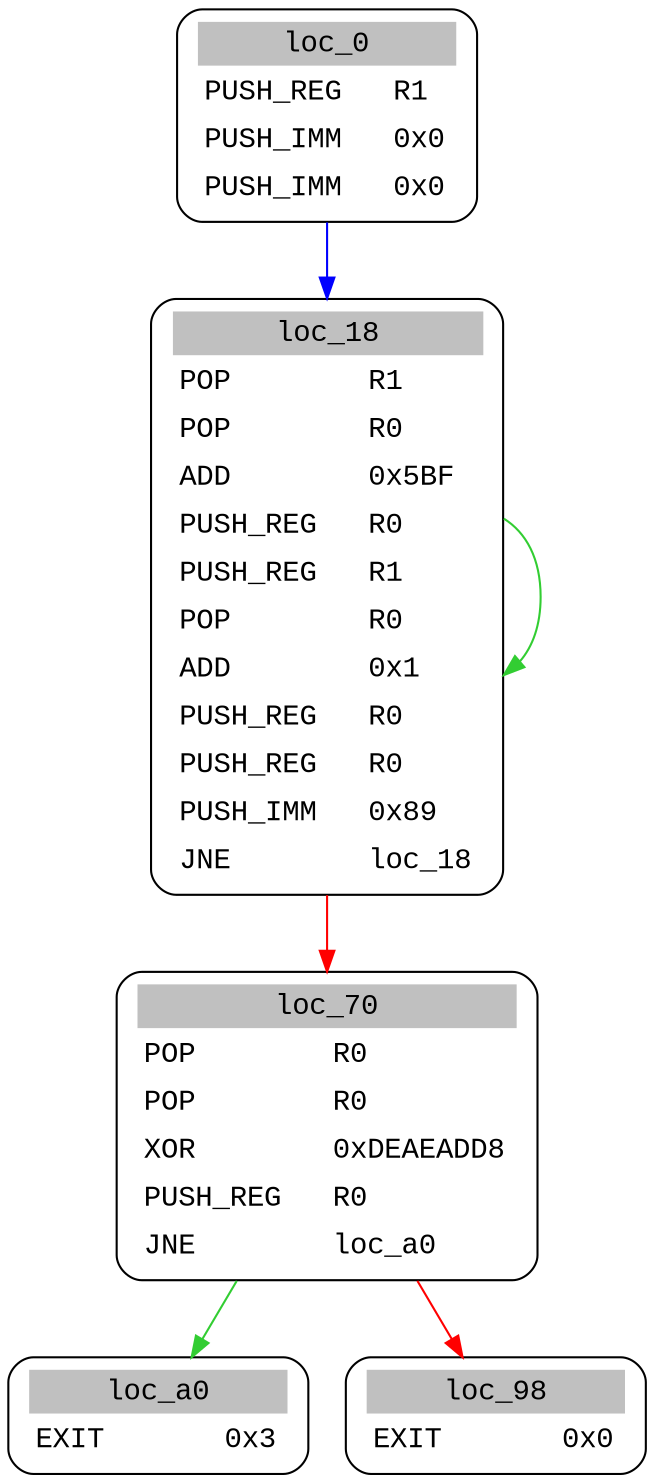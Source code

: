 digraph asm_graph {
0 [
shape="Mrecord" fontname="Courier New"label =<<table border="0" cellborder="0" cellpadding="3"><tr><td align="center" colspan="2" bgcolor="grey">loc_0</td></tr><tr><td align="left">PUSH_REG   R1</td></tr><tr><td align="left">PUSH_IMM   0x0</td></tr><tr><td align="left">PUSH_IMM   0x0</td></tr></table>> ];
1 [
shape="Mrecord" fontname="Courier New"label =<<table border="0" cellborder="0" cellpadding="3"><tr><td align="center" colspan="2" bgcolor="grey">loc_18</td></tr><tr><td align="left">POP        R1</td></tr><tr><td align="left">POP        R0</td></tr><tr><td align="left">ADD        0x5BF</td></tr><tr><td align="left">PUSH_REG   R0</td></tr><tr><td align="left">PUSH_REG   R1</td></tr><tr><td align="left">POP        R0</td></tr><tr><td align="left">ADD        0x1</td></tr><tr><td align="left">PUSH_REG   R0</td></tr><tr><td align="left">PUSH_REG   R0</td></tr><tr><td align="left">PUSH_IMM   0x89</td></tr><tr><td align="left">JNE        loc_18</td></tr></table>> ];
2 [
shape="Mrecord" fontname="Courier New"label =<<table border="0" cellborder="0" cellpadding="3"><tr><td align="center" colspan="2" bgcolor="grey">loc_70</td></tr><tr><td align="left">POP        R0</td></tr><tr><td align="left">POP        R0</td></tr><tr><td align="left">XOR        0xDEAEADD8</td></tr><tr><td align="left">PUSH_REG   R0</td></tr><tr><td align="left">JNE        loc_a0</td></tr></table>> ];
3 [
shape="Mrecord" fontname="Courier New"label =<<table border="0" cellborder="0" cellpadding="3"><tr><td align="center" colspan="2" bgcolor="grey">loc_a0</td></tr><tr><td align="left">EXIT       0x3</td></tr></table>> ];
4 [
shape="Mrecord" fontname="Courier New"label =<<table border="0" cellborder="0" cellpadding="3"><tr><td align="center" colspan="2" bgcolor="grey">loc_98</td></tr><tr><td align="left">EXIT       0x0</td></tr></table>> ];
2 -> 3[color="limegreen"];
2 -> 4[color="red"];
1 -> 2[color="red"];
1 -> 1[color="limegreen"];
0 -> 1[color="blue"];
}